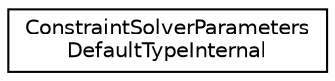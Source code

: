 digraph "Graphical Class Hierarchy"
{
 // LATEX_PDF_SIZE
  edge [fontname="Helvetica",fontsize="10",labelfontname="Helvetica",labelfontsize="10"];
  node [fontname="Helvetica",fontsize="10",shape=record];
  rankdir="LR";
  Node0 [label="ConstraintSolverParameters\lDefaultTypeInternal",height=0.2,width=0.4,color="black", fillcolor="white", style="filled",URL="$structoperations__research_1_1_constraint_solver_parameters_default_type_internal.html",tooltip=" "];
}
